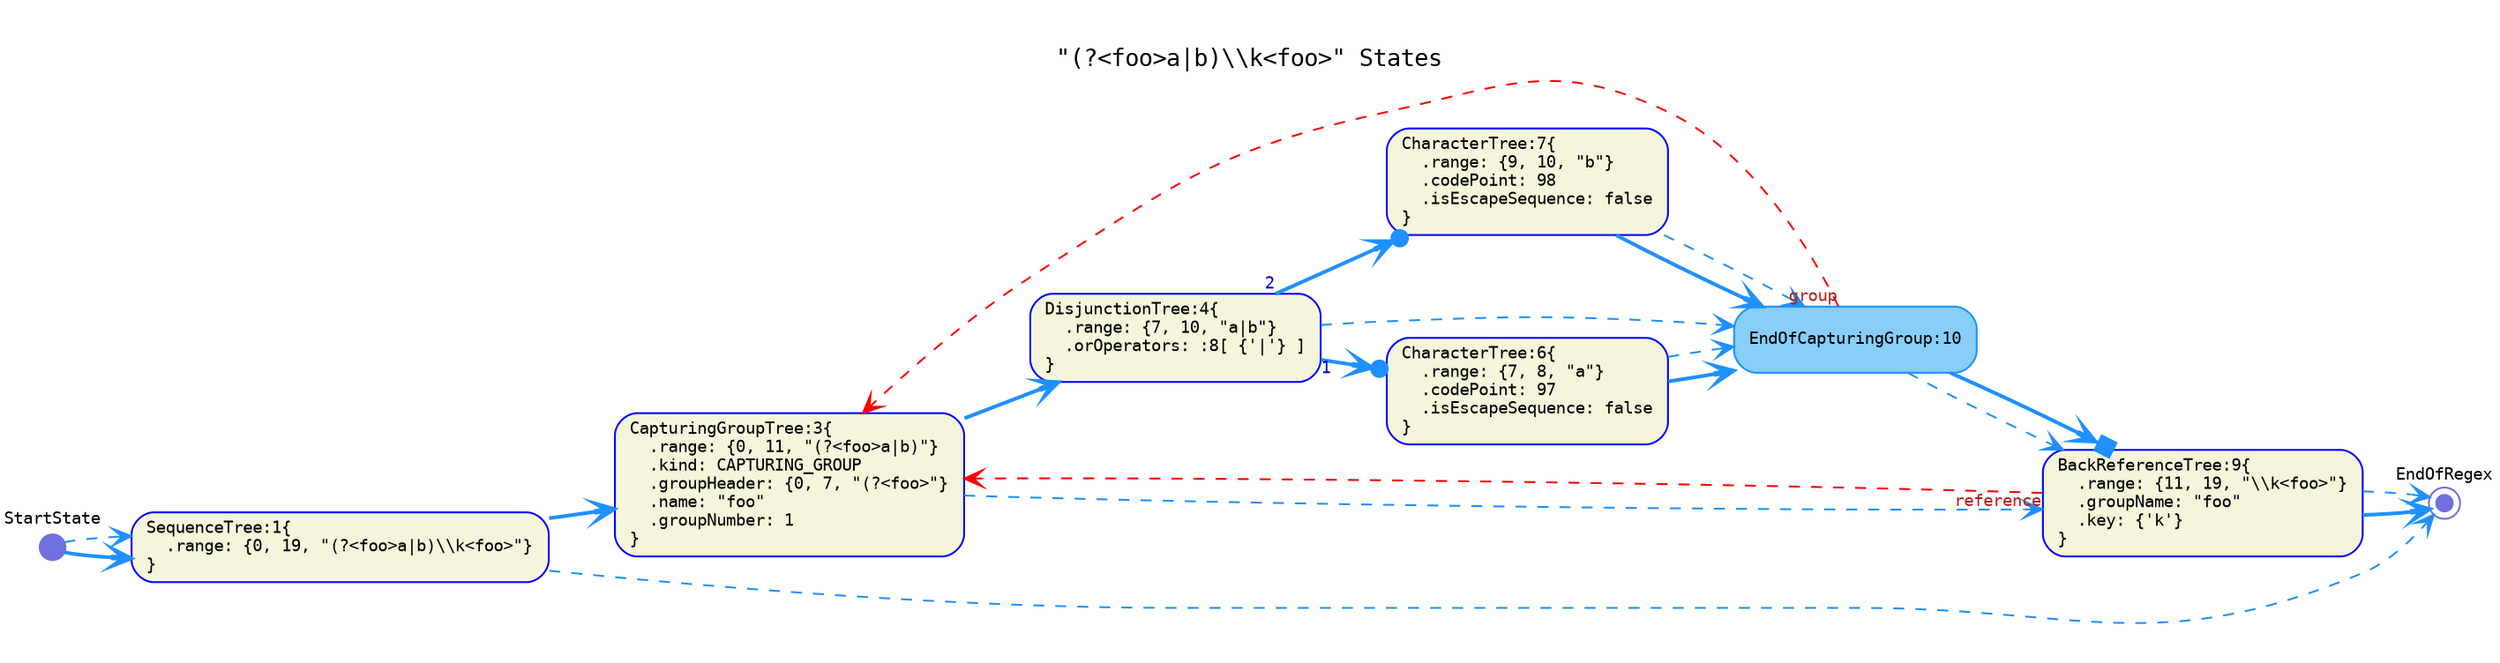 digraph G {
  rankdir=LR;
  graph [fontname="Monospace", fontsize="13", pad="0.3"]
  labelloc="t";
  label="\"(?<foo>a|b)\\\\k<foo>\" States";

  // tree-and-state nodes
  node [fontname="Monospace", fontsize= "9", shape="box", style="rounded,filled", color="Blue", fillcolor="Beige", fixedsize="false", width="0.75"]
  1[ label="SequenceTree:1\{\l  .range: \{0, 19, \"(?<foo>a|b)\\\\k<foo>\"\}\l\}\l" ]
  3[ label="CapturingGroupTree:3\{\l  .range: \{0, 11, \"(?<foo>a|b)\"\}\l  .kind: CAPTURING_GROUP\l  .groupHeader: \{0, 7, \"(?<foo>\"\}\l  .name: \"foo\"\l  .groupNumber: 1\l\}\l" ]
  4[ label="DisjunctionTree:4\{\l  .range: \{7, 10, \"a|b\"\}\l  .orOperators: :8[ \{'|'\} ]\l\}\l" ]
  6[ label="CharacterTree:6\{\l  .range: \{7, 8, \"a\"\}\l  .codePoint: 97\l  .isEscapeSequence: false\l\}\l" ]
  7[ label="CharacterTree:7\{\l  .range: \{9, 10, \"b\"\}\l  .codePoint: 98\l  .isEscapeSequence: false\l\}\l" ]
  9[ label="BackReferenceTree:9\{\l  .range: \{11, 19, \"\\\\k<foo>\"\}\l  .groupName: \"foo\"\l  .key: \{'k'\}\l\}\l" ]

  // start nodes
  node [fontname="Monospace", fontsize= "9", shape="circle", style="rounded,filled", color="#7070E0", fillcolor="#7070E0", fixedsize="true", width="0.20"]
  StartState[ label="StartState\l\l\l\l" ]

  // end nodes
  node [fontname="Monospace", fontsize= "9", shape="doublecircle", style="rounded,filled", color="#7070E0", fillcolor="#7070E0", fixedsize="true", width="0.12"]
  EndOfRegex[ label="EndOfRegex\l\l\l\l" ]

  // state nodes
  node [fontname="Monospace", fontsize= "9", shape="box", style="rounded,filled", color="DodgerBlue", fillcolor="LightSkyBlue", fixedsize="false", width="0.75"]
  10[ label="EndOfCapturingGroup:10\l" ]

  // epsilon-successor edges
  edge [fontname="Monospace", fontsize="9", style="bold", color="DodgerBlue", fontcolor="MediumBlue", arrowhead="vee", arrowtail="none", dir="both"]
  StartState -> 1 [ label="",  taillabel="" ]
  1 -> 3 [ label="",  taillabel="" ]
  3 -> 4 [ label="",  taillabel="" ]
  9 -> EndOfRegex [ label="",  taillabel="" ]
  6 -> 10 [ label="",  taillabel="" ]
  7 -> 10 [ label="",  taillabel="" ]

  // continuation edges
  edge [fontname="Monospace", fontsize="9", style="dashed", color="DodgerBlue", fontcolor="MediumBlue", arrowhead="vee", arrowtail="none", dir="both"]
  StartState -> 1 [ label="",  taillabel="" ]
  1 -> EndOfRegex [ label="",  taillabel="" ]
  3 -> 9 [ label="",  taillabel="" ]
  4 -> 10 [ label="",  taillabel="" ]
  9 -> EndOfRegex [ label="",  taillabel="" ]
  6 -> 10 [ label="",  taillabel="" ]
  7 -> 10 [ label="",  taillabel="" ]
  10 -> 9 [ label="",  taillabel="" ]

  // character-successor edges
  edge [fontname="Monospace", fontsize="9", style="bold", color="DodgerBlue", fontcolor="MediumBlue", arrowhead="dotvee", arrowtail="none", dir="both"]
  4 -> 6 [ label="",  taillabel="1" ]
  4 -> 7 [ label="",  taillabel="2" ]

  // reference edges
  edge [fontname="Monospace", fontsize="9", style="dashed", color="Red", fontcolor="Firebrick", arrowhead="vee", arrowtail="none", dir="both"]
  9 -> 3 [ label="",  taillabel="reference" ]
  10 -> 3 [ label="",  taillabel="group" ]

  // backreference-successor edges
  edge [fontname="Monospace", fontsize="9", style="bold", color="DodgerBlue", fontcolor="MediumBlue", arrowhead="boxvee", arrowtail="none", dir="both"]
  10 -> 9 [ label="",  taillabel="" ]
}
